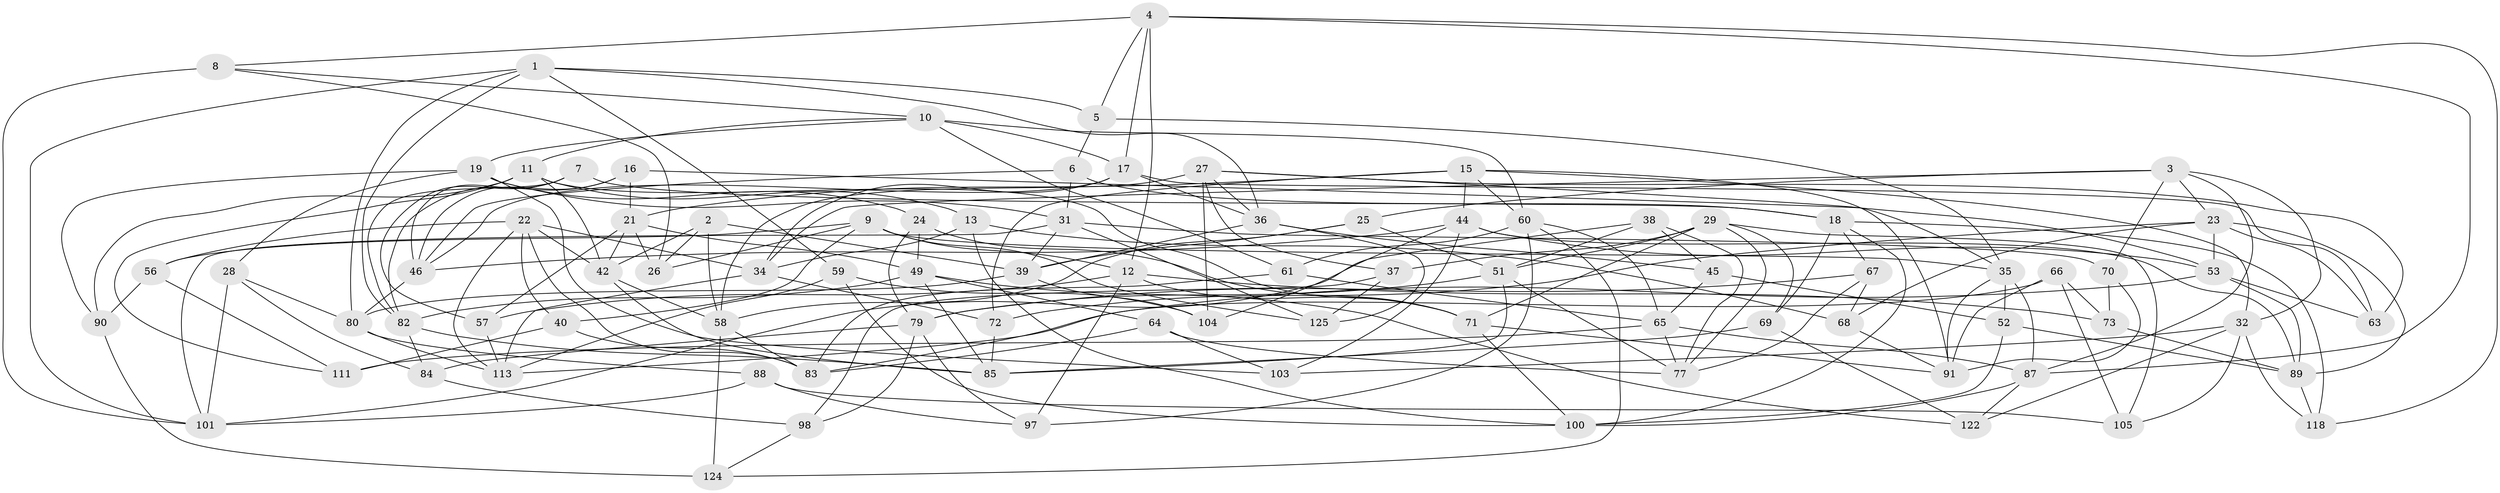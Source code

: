 // Generated by graph-tools (version 1.1) at 2025/52/02/27/25 19:52:33]
// undirected, 86 vertices, 216 edges
graph export_dot {
graph [start="1"]
  node [color=gray90,style=filled];
  1 [super="+102"];
  2;
  3 [super="+14"];
  4 [super="+106"];
  5;
  6;
  7;
  8;
  9 [super="+121"];
  10 [super="+41"];
  11 [super="+20"];
  12 [super="+30"];
  13;
  15 [super="+75"];
  16;
  17 [super="+33"];
  18 [super="+93"];
  19 [super="+55"];
  21 [super="+95"];
  22 [super="+50"];
  23 [super="+86"];
  24;
  25;
  26;
  27 [super="+129"];
  28;
  29 [super="+47"];
  31 [super="+107"];
  32 [super="+43"];
  34 [super="+130"];
  35 [super="+76"];
  36 [super="+116"];
  37;
  38;
  39 [super="+117"];
  40;
  42 [super="+48"];
  44 [super="+62"];
  45;
  46 [super="+108"];
  49 [super="+54"];
  51 [super="+110"];
  52;
  53 [super="+96"];
  56;
  57;
  58 [super="+115"];
  59;
  60 [super="+78"];
  61;
  63;
  64;
  65 [super="+81"];
  66;
  67;
  68;
  69;
  70;
  71 [super="+74"];
  72;
  73;
  77 [super="+99"];
  79 [super="+114"];
  80 [super="+127"];
  82 [super="+128"];
  83 [super="+109"];
  84;
  85 [super="+94"];
  87 [super="+112"];
  88;
  89 [super="+92"];
  90;
  91 [super="+119"];
  97;
  98;
  100 [super="+120"];
  101 [super="+126"];
  103;
  104;
  105;
  111;
  113 [super="+123"];
  118;
  122;
  124;
  125;
  1 -- 80;
  1 -- 59;
  1 -- 36;
  1 -- 5;
  1 -- 82;
  1 -- 101;
  2 -- 42;
  2 -- 26;
  2 -- 39;
  2 -- 58;
  3 -- 23;
  3 -- 34;
  3 -- 32;
  3 -- 25;
  3 -- 70;
  3 -- 87;
  4 -- 118;
  4 -- 8;
  4 -- 17;
  4 -- 5;
  4 -- 12;
  4 -- 87;
  5 -- 6;
  5 -- 35;
  6 -- 46;
  6 -- 18;
  6 -- 31;
  7 -- 46;
  7 -- 82;
  7 -- 57;
  7 -- 18;
  8 -- 101;
  8 -- 26;
  8 -- 10;
  9 -- 56;
  9 -- 125;
  9 -- 26;
  9 -- 40;
  9 -- 35;
  9 -- 12;
  10 -- 61;
  10 -- 60;
  10 -- 19;
  10 -- 17;
  10 -- 11;
  11 -- 111;
  11 -- 13;
  11 -- 42;
  11 -- 90;
  11 -- 71;
  12 -- 97;
  12 -- 73;
  12 -- 71;
  12 -- 57;
  13 -- 68;
  13 -- 34;
  13 -- 100;
  15 -- 60;
  15 -- 72;
  15 -- 32;
  15 -- 91;
  15 -- 44;
  15 -- 21;
  16 -- 46;
  16 -- 53;
  16 -- 21;
  16 -- 82;
  17 -- 36;
  17 -- 34;
  17 -- 63;
  17 -- 46;
  18 -- 67;
  18 -- 69;
  18 -- 100;
  18 -- 118;
  19 -- 28;
  19 -- 31;
  19 -- 24;
  19 -- 90;
  19 -- 103;
  21 -- 57;
  21 -- 26;
  21 -- 49;
  21 -- 42;
  22 -- 56;
  22 -- 34;
  22 -- 40;
  22 -- 42;
  22 -- 83;
  22 -- 113;
  23 -- 68;
  23 -- 53;
  23 -- 72;
  23 -- 89;
  23 -- 63;
  24 -- 79;
  24 -- 49;
  24 -- 71;
  25 -- 51;
  25 -- 58;
  25 -- 39;
  27 -- 37;
  27 -- 63;
  27 -- 104;
  27 -- 58;
  27 -- 36;
  27 -- 35;
  28 -- 84;
  28 -- 101;
  28 -- 80;
  29 -- 51;
  29 -- 69;
  29 -- 77;
  29 -- 105;
  29 -- 37;
  29 -- 71;
  31 -- 70;
  31 -- 101;
  31 -- 125;
  31 -- 39;
  32 -- 122;
  32 -- 105;
  32 -- 118;
  32 -- 103;
  34 -- 72;
  34 -- 113;
  35 -- 91;
  35 -- 87;
  35 -- 52;
  36 -- 45;
  36 -- 125;
  36 -- 39;
  37 -- 98;
  37 -- 125;
  38 -- 51;
  38 -- 45;
  38 -- 77;
  38 -- 101;
  39 -- 80;
  39 -- 104;
  40 -- 111;
  40 -- 83;
  42 -- 85;
  42 -- 58;
  44 -- 104;
  44 -- 89;
  44 -- 53;
  44 -- 103;
  44 -- 46;
  45 -- 52;
  45 -- 65;
  46 -- 80;
  49 -- 85;
  49 -- 64;
  49 -- 122;
  49 -- 82;
  51 -- 85;
  51 -- 77;
  51 -- 79;
  52 -- 100;
  52 -- 89;
  53 -- 89;
  53 -- 113;
  53 -- 63;
  56 -- 90;
  56 -- 111;
  57 -- 113;
  58 -- 124;
  58 -- 83;
  59 -- 104;
  59 -- 113;
  59 -- 100;
  60 -- 61;
  60 -- 124;
  60 -- 65;
  60 -- 97;
  61 -- 83;
  61 -- 65;
  64 -- 103;
  64 -- 83;
  64 -- 77;
  65 -- 87;
  65 -- 111;
  65 -- 77;
  66 -- 73;
  66 -- 105;
  66 -- 91;
  66 -- 83;
  67 -- 77;
  67 -- 79;
  67 -- 68;
  68 -- 91;
  69 -- 122;
  69 -- 85;
  70 -- 73;
  70 -- 91;
  71 -- 91;
  71 -- 100;
  72 -- 85;
  73 -- 89;
  79 -- 97;
  79 -- 98;
  79 -- 84;
  80 -- 88;
  80 -- 113;
  82 -- 84;
  82 -- 85;
  84 -- 98;
  87 -- 122;
  87 -- 100;
  88 -- 97;
  88 -- 105;
  88 -- 101;
  89 -- 118;
  90 -- 124;
  98 -- 124;
}
